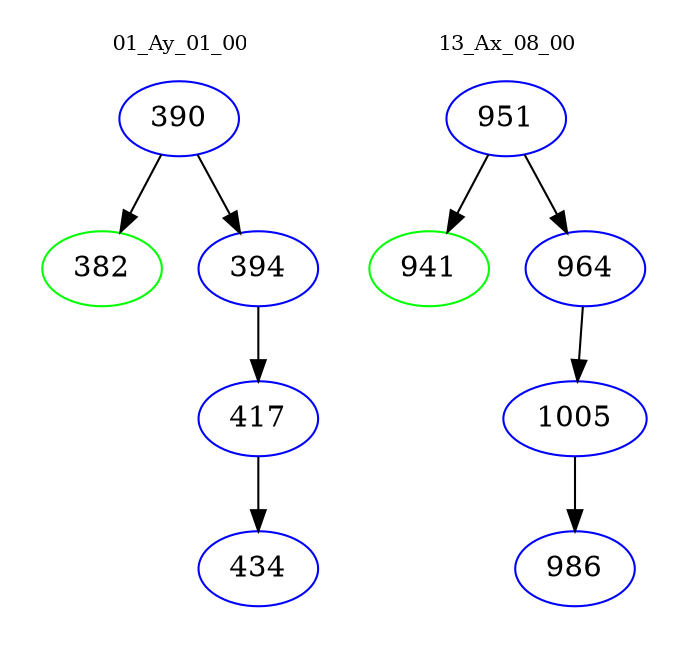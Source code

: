 digraph{
subgraph cluster_0 {
color = white
label = "01_Ay_01_00";
fontsize=10;
T0_390 [label="390", color="blue"]
T0_390 -> T0_382 [color="black"]
T0_382 [label="382", color="green"]
T0_390 -> T0_394 [color="black"]
T0_394 [label="394", color="blue"]
T0_394 -> T0_417 [color="black"]
T0_417 [label="417", color="blue"]
T0_417 -> T0_434 [color="black"]
T0_434 [label="434", color="blue"]
}
subgraph cluster_1 {
color = white
label = "13_Ax_08_00";
fontsize=10;
T1_951 [label="951", color="blue"]
T1_951 -> T1_941 [color="black"]
T1_941 [label="941", color="green"]
T1_951 -> T1_964 [color="black"]
T1_964 [label="964", color="blue"]
T1_964 -> T1_1005 [color="black"]
T1_1005 [label="1005", color="blue"]
T1_1005 -> T1_986 [color="black"]
T1_986 [label="986", color="blue"]
}
}
